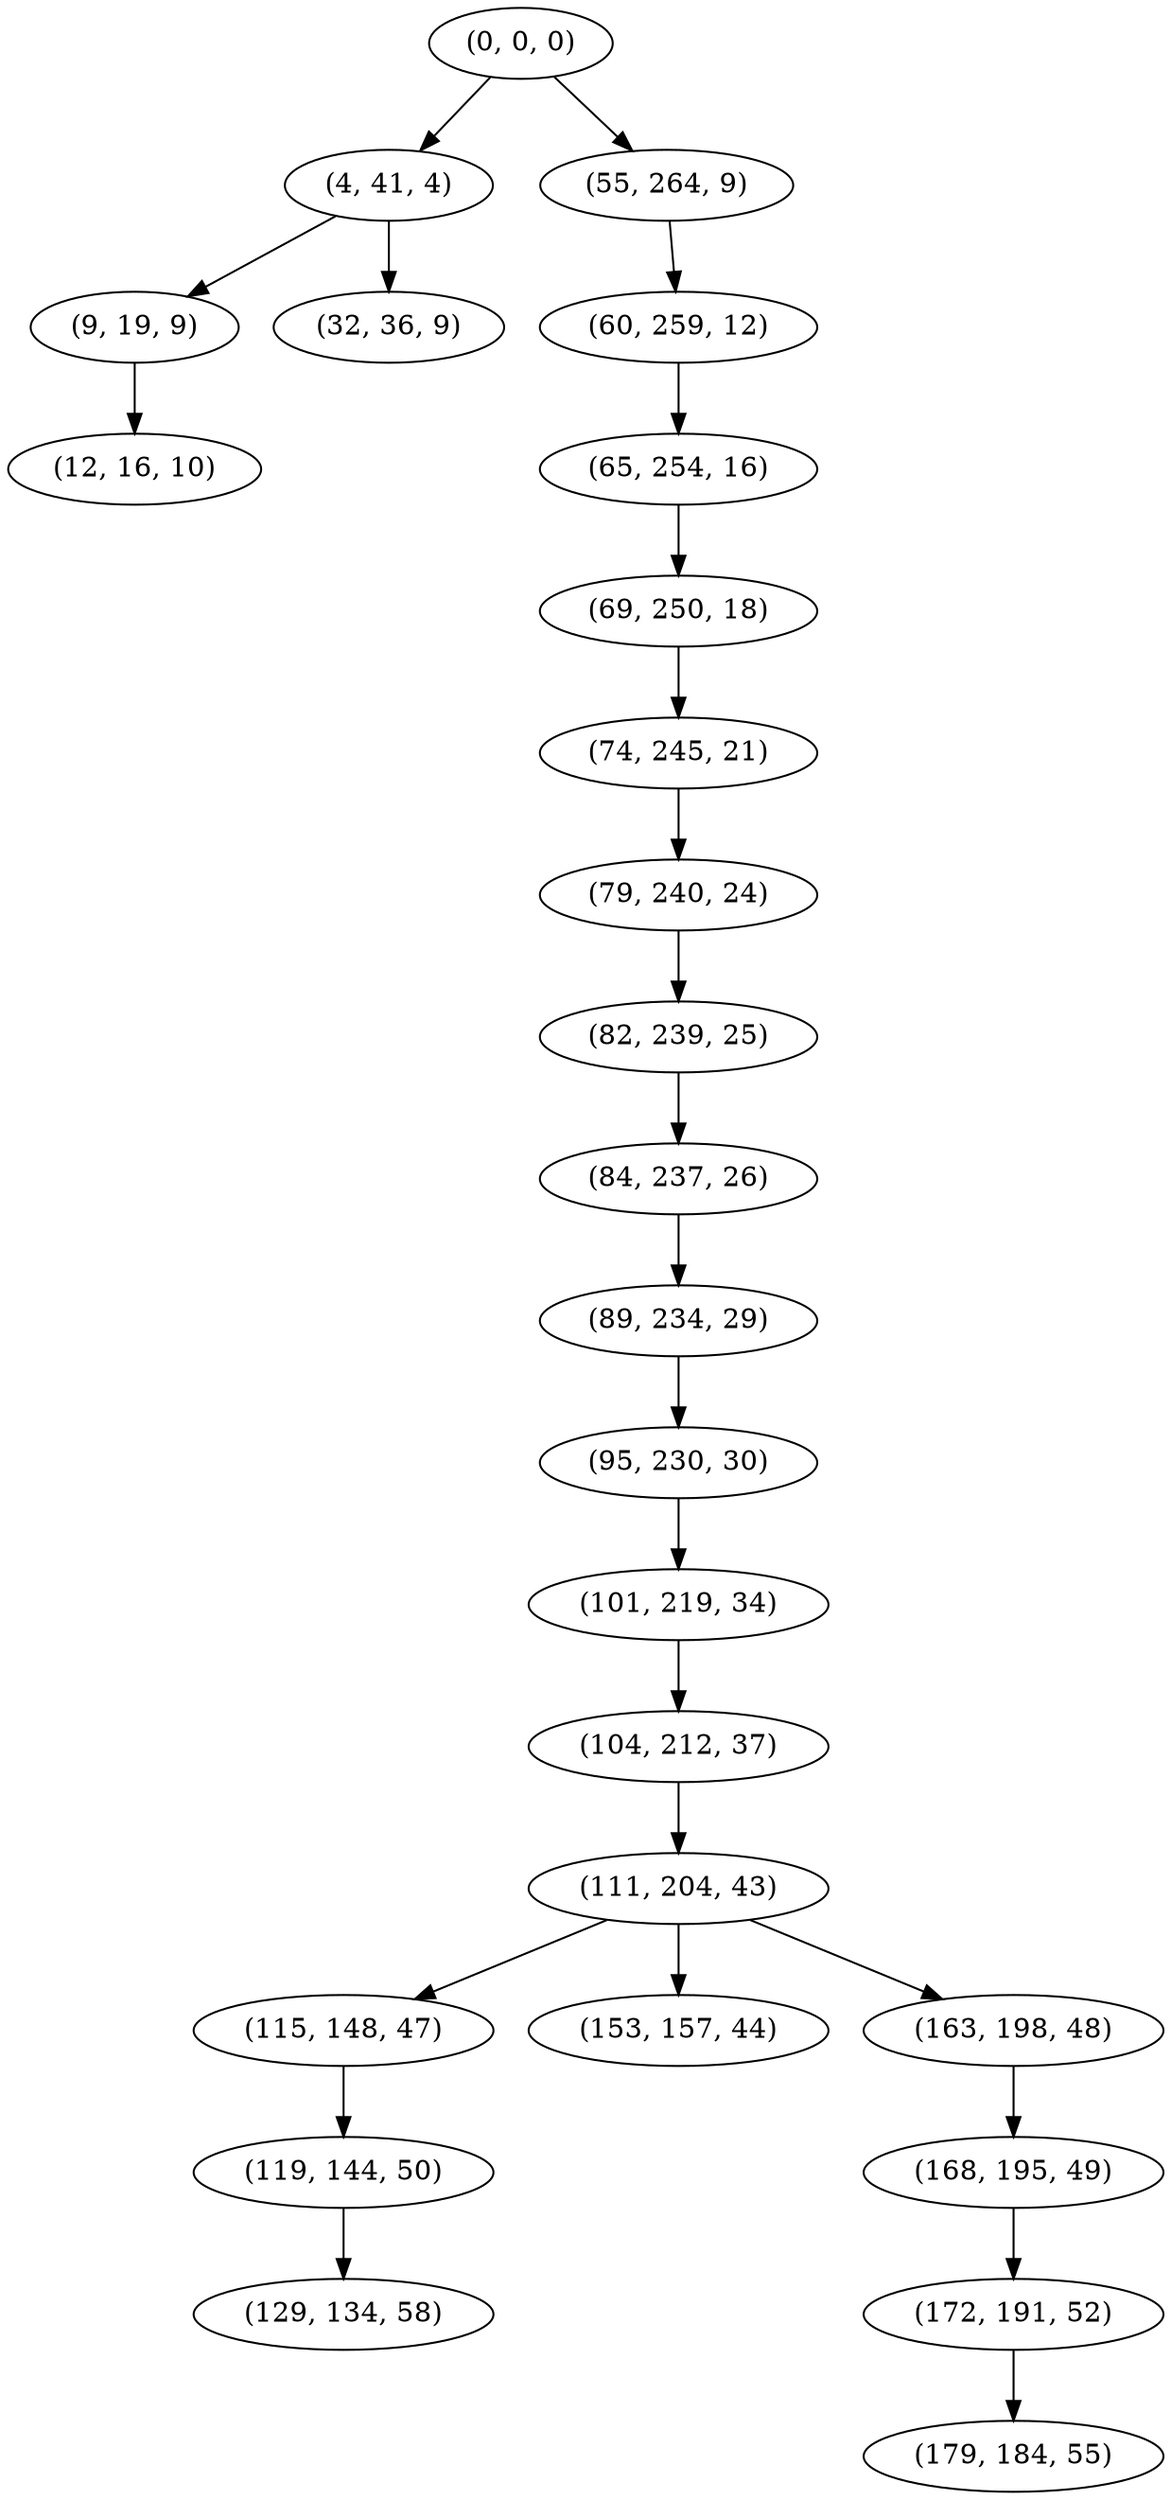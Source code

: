 digraph tree {
    "(0, 0, 0)";
    "(4, 41, 4)";
    "(9, 19, 9)";
    "(12, 16, 10)";
    "(32, 36, 9)";
    "(55, 264, 9)";
    "(60, 259, 12)";
    "(65, 254, 16)";
    "(69, 250, 18)";
    "(74, 245, 21)";
    "(79, 240, 24)";
    "(82, 239, 25)";
    "(84, 237, 26)";
    "(89, 234, 29)";
    "(95, 230, 30)";
    "(101, 219, 34)";
    "(104, 212, 37)";
    "(111, 204, 43)";
    "(115, 148, 47)";
    "(119, 144, 50)";
    "(129, 134, 58)";
    "(153, 157, 44)";
    "(163, 198, 48)";
    "(168, 195, 49)";
    "(172, 191, 52)";
    "(179, 184, 55)";
    "(0, 0, 0)" -> "(4, 41, 4)";
    "(0, 0, 0)" -> "(55, 264, 9)";
    "(4, 41, 4)" -> "(9, 19, 9)";
    "(4, 41, 4)" -> "(32, 36, 9)";
    "(9, 19, 9)" -> "(12, 16, 10)";
    "(55, 264, 9)" -> "(60, 259, 12)";
    "(60, 259, 12)" -> "(65, 254, 16)";
    "(65, 254, 16)" -> "(69, 250, 18)";
    "(69, 250, 18)" -> "(74, 245, 21)";
    "(74, 245, 21)" -> "(79, 240, 24)";
    "(79, 240, 24)" -> "(82, 239, 25)";
    "(82, 239, 25)" -> "(84, 237, 26)";
    "(84, 237, 26)" -> "(89, 234, 29)";
    "(89, 234, 29)" -> "(95, 230, 30)";
    "(95, 230, 30)" -> "(101, 219, 34)";
    "(101, 219, 34)" -> "(104, 212, 37)";
    "(104, 212, 37)" -> "(111, 204, 43)";
    "(111, 204, 43)" -> "(115, 148, 47)";
    "(111, 204, 43)" -> "(153, 157, 44)";
    "(111, 204, 43)" -> "(163, 198, 48)";
    "(115, 148, 47)" -> "(119, 144, 50)";
    "(119, 144, 50)" -> "(129, 134, 58)";
    "(163, 198, 48)" -> "(168, 195, 49)";
    "(168, 195, 49)" -> "(172, 191, 52)";
    "(172, 191, 52)" -> "(179, 184, 55)";
}
